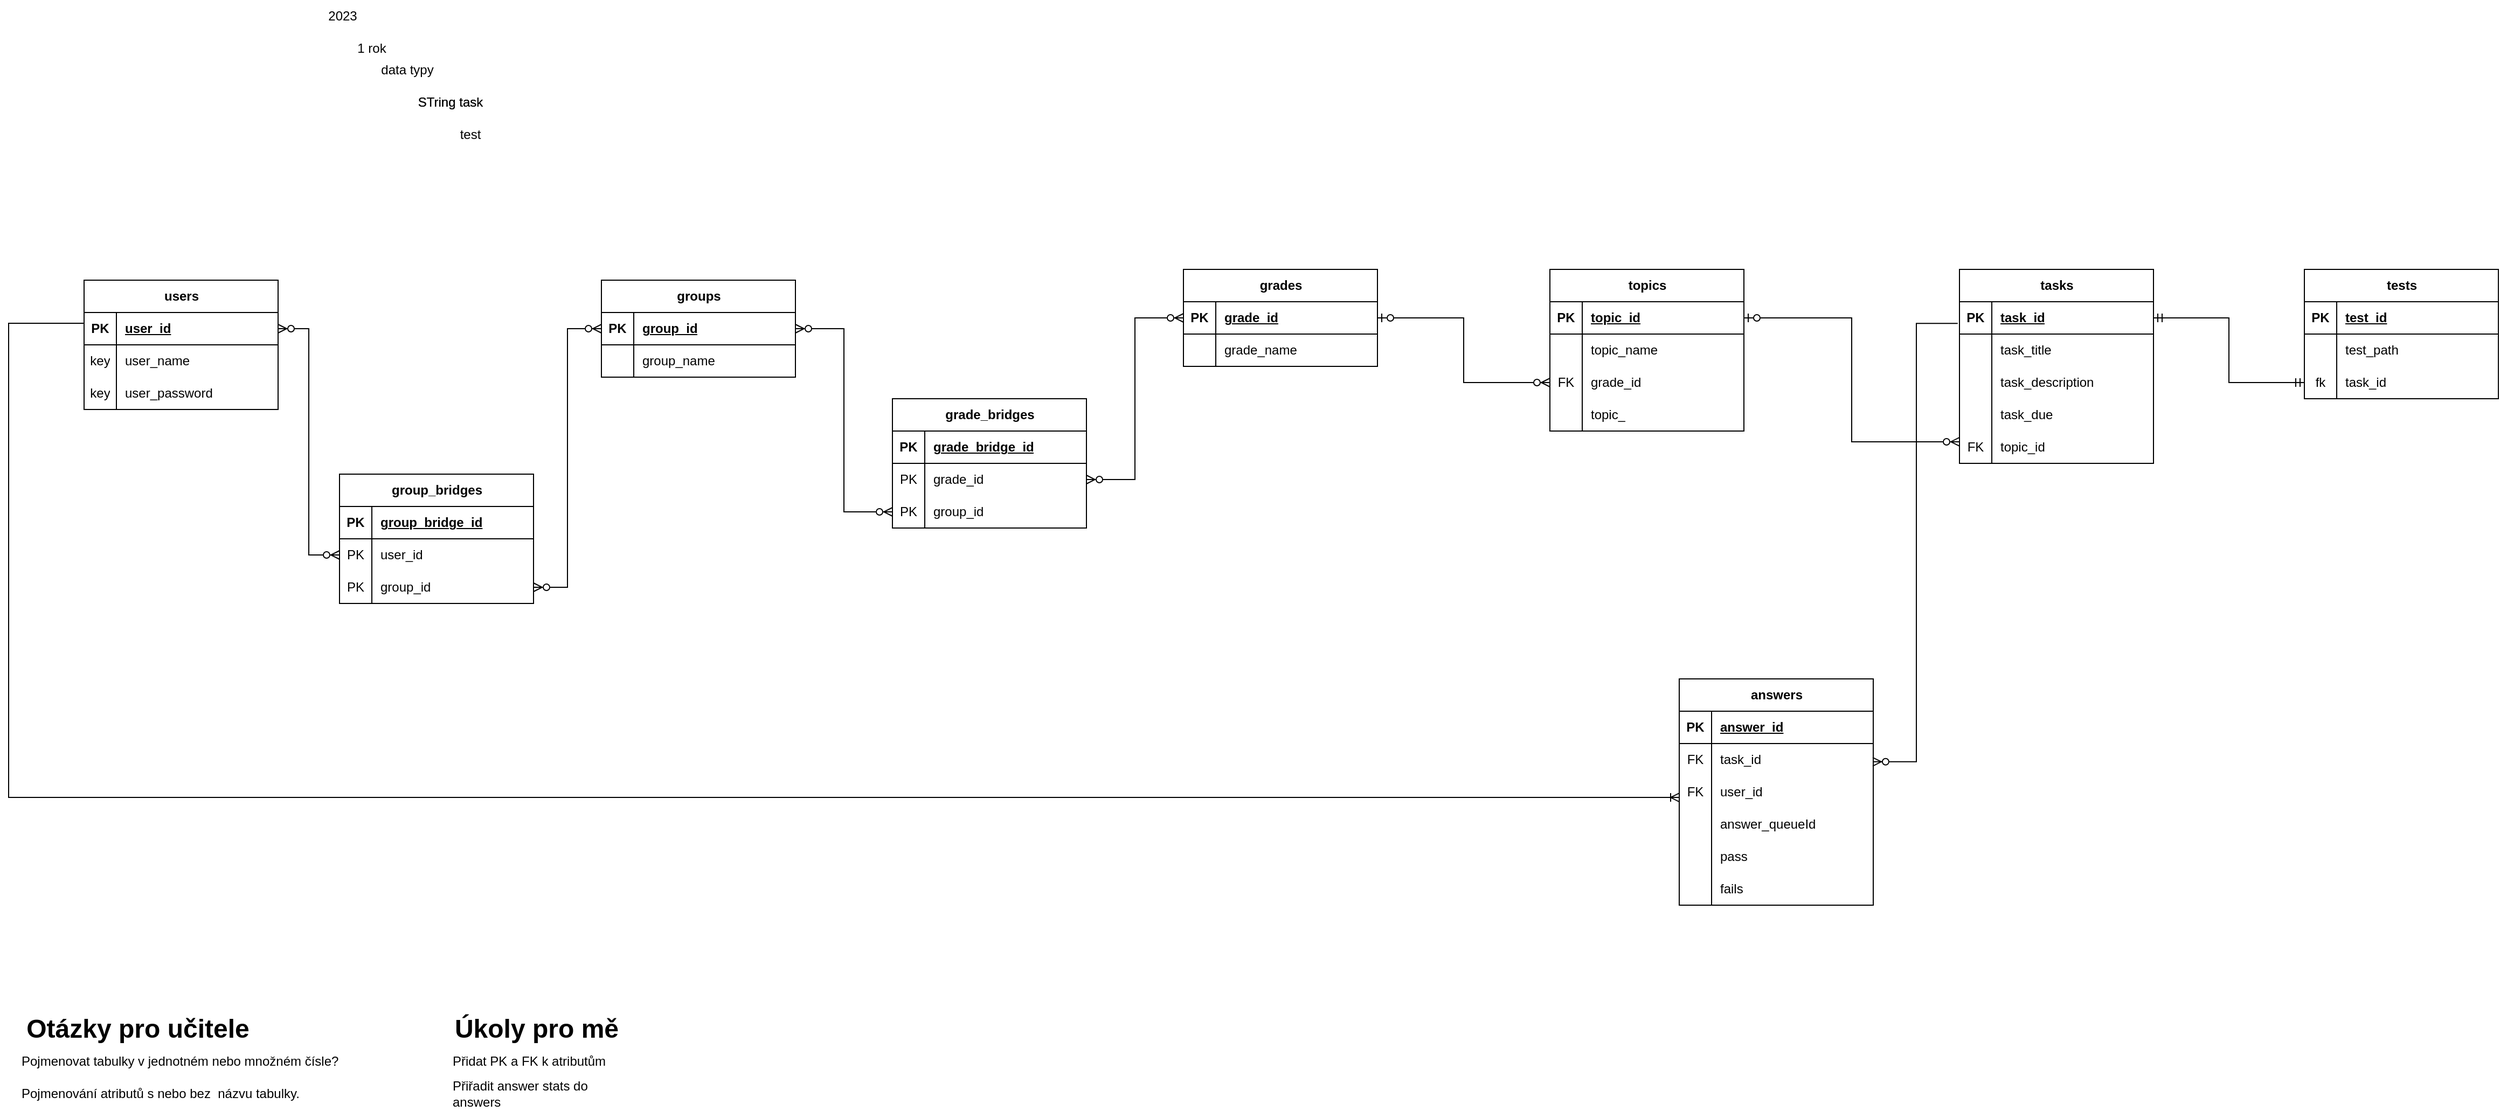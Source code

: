 <mxfile version="24.1.0" type="device">
  <diagram name="Stránka-1" id="VhP_kH0qerUd58yar0W7">
    <mxGraphModel dx="2554" dy="942" grid="1" gridSize="10" guides="1" tooltips="1" connect="1" arrows="1" fold="1" page="1" pageScale="1" pageWidth="827" pageHeight="1169" math="0" shadow="0">
      <root>
        <mxCell id="0" />
        <mxCell id="1" parent="0" />
        <mxCell id="AnUPy4nK_zoL1-nzPk89-1" value="tasks" style="shape=table;startSize=30;container=1;collapsible=1;childLayout=tableLayout;fixedRows=1;rowLines=0;fontStyle=1;align=center;resizeLast=1;html=1;" parent="1" vertex="1">
          <mxGeometry x="1000" y="300" width="180" height="180" as="geometry" />
        </mxCell>
        <mxCell id="AnUPy4nK_zoL1-nzPk89-2" value="" style="shape=tableRow;horizontal=0;startSize=0;swimlaneHead=0;swimlaneBody=0;fillColor=none;collapsible=0;dropTarget=0;points=[[0,0.5],[1,0.5]];portConstraint=eastwest;top=0;left=0;right=0;bottom=1;" parent="AnUPy4nK_zoL1-nzPk89-1" vertex="1">
          <mxGeometry y="30" width="180" height="30" as="geometry" />
        </mxCell>
        <mxCell id="AnUPy4nK_zoL1-nzPk89-3" value="PK" style="shape=partialRectangle;connectable=0;fillColor=none;top=0;left=0;bottom=0;right=0;fontStyle=1;overflow=hidden;whiteSpace=wrap;html=1;" parent="AnUPy4nK_zoL1-nzPk89-2" vertex="1">
          <mxGeometry width="30" height="30" as="geometry">
            <mxRectangle width="30" height="30" as="alternateBounds" />
          </mxGeometry>
        </mxCell>
        <mxCell id="AnUPy4nK_zoL1-nzPk89-4" value="task_id" style="shape=partialRectangle;connectable=0;fillColor=none;top=0;left=0;bottom=0;right=0;align=left;spacingLeft=6;fontStyle=5;overflow=hidden;whiteSpace=wrap;html=1;" parent="AnUPy4nK_zoL1-nzPk89-2" vertex="1">
          <mxGeometry x="30" width="150" height="30" as="geometry">
            <mxRectangle width="150" height="30" as="alternateBounds" />
          </mxGeometry>
        </mxCell>
        <mxCell id="AnUPy4nK_zoL1-nzPk89-5" value="" style="shape=tableRow;horizontal=0;startSize=0;swimlaneHead=0;swimlaneBody=0;fillColor=none;collapsible=0;dropTarget=0;points=[[0,0.5],[1,0.5]];portConstraint=eastwest;top=0;left=0;right=0;bottom=0;" parent="AnUPy4nK_zoL1-nzPk89-1" vertex="1">
          <mxGeometry y="60" width="180" height="30" as="geometry" />
        </mxCell>
        <mxCell id="AnUPy4nK_zoL1-nzPk89-6" value="" style="shape=partialRectangle;connectable=0;fillColor=none;top=0;left=0;bottom=0;right=0;editable=1;overflow=hidden;whiteSpace=wrap;html=1;" parent="AnUPy4nK_zoL1-nzPk89-5" vertex="1">
          <mxGeometry width="30" height="30" as="geometry">
            <mxRectangle width="30" height="30" as="alternateBounds" />
          </mxGeometry>
        </mxCell>
        <mxCell id="AnUPy4nK_zoL1-nzPk89-7" value="task_title" style="shape=partialRectangle;connectable=0;fillColor=none;top=0;left=0;bottom=0;right=0;align=left;spacingLeft=6;overflow=hidden;whiteSpace=wrap;html=1;" parent="AnUPy4nK_zoL1-nzPk89-5" vertex="1">
          <mxGeometry x="30" width="150" height="30" as="geometry">
            <mxRectangle width="150" height="30" as="alternateBounds" />
          </mxGeometry>
        </mxCell>
        <mxCell id="AnUPy4nK_zoL1-nzPk89-8" value="" style="shape=tableRow;horizontal=0;startSize=0;swimlaneHead=0;swimlaneBody=0;fillColor=none;collapsible=0;dropTarget=0;points=[[0,0.5],[1,0.5]];portConstraint=eastwest;top=0;left=0;right=0;bottom=0;" parent="AnUPy4nK_zoL1-nzPk89-1" vertex="1">
          <mxGeometry y="90" width="180" height="30" as="geometry" />
        </mxCell>
        <mxCell id="AnUPy4nK_zoL1-nzPk89-9" value="" style="shape=partialRectangle;connectable=0;fillColor=none;top=0;left=0;bottom=0;right=0;editable=1;overflow=hidden;whiteSpace=wrap;html=1;" parent="AnUPy4nK_zoL1-nzPk89-8" vertex="1">
          <mxGeometry width="30" height="30" as="geometry">
            <mxRectangle width="30" height="30" as="alternateBounds" />
          </mxGeometry>
        </mxCell>
        <mxCell id="AnUPy4nK_zoL1-nzPk89-10" value="task_description" style="shape=partialRectangle;connectable=0;fillColor=none;top=0;left=0;bottom=0;right=0;align=left;spacingLeft=6;overflow=hidden;whiteSpace=wrap;html=1;" parent="AnUPy4nK_zoL1-nzPk89-8" vertex="1">
          <mxGeometry x="30" width="150" height="30" as="geometry">
            <mxRectangle width="150" height="30" as="alternateBounds" />
          </mxGeometry>
        </mxCell>
        <mxCell id="AnUPy4nK_zoL1-nzPk89-11" value="" style="shape=tableRow;horizontal=0;startSize=0;swimlaneHead=0;swimlaneBody=0;fillColor=none;collapsible=0;dropTarget=0;points=[[0,0.5],[1,0.5]];portConstraint=eastwest;top=0;left=0;right=0;bottom=0;" parent="AnUPy4nK_zoL1-nzPk89-1" vertex="1">
          <mxGeometry y="120" width="180" height="30" as="geometry" />
        </mxCell>
        <mxCell id="AnUPy4nK_zoL1-nzPk89-12" value="" style="shape=partialRectangle;connectable=0;fillColor=none;top=0;left=0;bottom=0;right=0;editable=1;overflow=hidden;whiteSpace=wrap;html=1;" parent="AnUPy4nK_zoL1-nzPk89-11" vertex="1">
          <mxGeometry width="30" height="30" as="geometry">
            <mxRectangle width="30" height="30" as="alternateBounds" />
          </mxGeometry>
        </mxCell>
        <mxCell id="AnUPy4nK_zoL1-nzPk89-13" value="task_due" style="shape=partialRectangle;connectable=0;fillColor=none;top=0;left=0;bottom=0;right=0;align=left;spacingLeft=6;overflow=hidden;whiteSpace=wrap;html=1;" parent="AnUPy4nK_zoL1-nzPk89-11" vertex="1">
          <mxGeometry x="30" width="150" height="30" as="geometry">
            <mxRectangle width="150" height="30" as="alternateBounds" />
          </mxGeometry>
        </mxCell>
        <mxCell id="AnUPy4nK_zoL1-nzPk89-174" style="shape=tableRow;horizontal=0;startSize=0;swimlaneHead=0;swimlaneBody=0;fillColor=none;collapsible=0;dropTarget=0;points=[[0,0.5],[1,0.5]];portConstraint=eastwest;top=0;left=0;right=0;bottom=0;" parent="AnUPy4nK_zoL1-nzPk89-1" vertex="1">
          <mxGeometry y="150" width="180" height="30" as="geometry" />
        </mxCell>
        <mxCell id="AnUPy4nK_zoL1-nzPk89-175" value="FK" style="shape=partialRectangle;connectable=0;fillColor=none;top=0;left=0;bottom=0;right=0;editable=1;overflow=hidden;whiteSpace=wrap;html=1;" parent="AnUPy4nK_zoL1-nzPk89-174" vertex="1">
          <mxGeometry width="30" height="30" as="geometry">
            <mxRectangle width="30" height="30" as="alternateBounds" />
          </mxGeometry>
        </mxCell>
        <mxCell id="AnUPy4nK_zoL1-nzPk89-176" value="topic_id" style="shape=partialRectangle;connectable=0;fillColor=none;top=0;left=0;bottom=0;right=0;align=left;spacingLeft=6;overflow=hidden;whiteSpace=wrap;html=1;" parent="AnUPy4nK_zoL1-nzPk89-174" vertex="1">
          <mxGeometry x="30" width="150" height="30" as="geometry">
            <mxRectangle width="150" height="30" as="alternateBounds" />
          </mxGeometry>
        </mxCell>
        <mxCell id="AnUPy4nK_zoL1-nzPk89-14" value="tests" style="shape=table;startSize=30;container=1;collapsible=1;childLayout=tableLayout;fixedRows=1;rowLines=0;fontStyle=1;align=center;resizeLast=1;html=1;" parent="1" vertex="1">
          <mxGeometry x="1320" y="300" width="180" height="120" as="geometry" />
        </mxCell>
        <mxCell id="AnUPy4nK_zoL1-nzPk89-15" value="" style="shape=tableRow;horizontal=0;startSize=0;swimlaneHead=0;swimlaneBody=0;fillColor=none;collapsible=0;dropTarget=0;points=[[0,0.5],[1,0.5]];portConstraint=eastwest;top=0;left=0;right=0;bottom=1;" parent="AnUPy4nK_zoL1-nzPk89-14" vertex="1">
          <mxGeometry y="30" width="180" height="30" as="geometry" />
        </mxCell>
        <mxCell id="AnUPy4nK_zoL1-nzPk89-16" value="PK" style="shape=partialRectangle;connectable=0;fillColor=none;top=0;left=0;bottom=0;right=0;fontStyle=1;overflow=hidden;whiteSpace=wrap;html=1;" parent="AnUPy4nK_zoL1-nzPk89-15" vertex="1">
          <mxGeometry width="30" height="30" as="geometry">
            <mxRectangle width="30" height="30" as="alternateBounds" />
          </mxGeometry>
        </mxCell>
        <mxCell id="AnUPy4nK_zoL1-nzPk89-17" value="test_id" style="shape=partialRectangle;connectable=0;fillColor=none;top=0;left=0;bottom=0;right=0;align=left;spacingLeft=6;fontStyle=5;overflow=hidden;whiteSpace=wrap;html=1;" parent="AnUPy4nK_zoL1-nzPk89-15" vertex="1">
          <mxGeometry x="30" width="150" height="30" as="geometry">
            <mxRectangle width="150" height="30" as="alternateBounds" />
          </mxGeometry>
        </mxCell>
        <mxCell id="AnUPy4nK_zoL1-nzPk89-18" value="" style="shape=tableRow;horizontal=0;startSize=0;swimlaneHead=0;swimlaneBody=0;fillColor=none;collapsible=0;dropTarget=0;points=[[0,0.5],[1,0.5]];portConstraint=eastwest;top=0;left=0;right=0;bottom=0;" parent="AnUPy4nK_zoL1-nzPk89-14" vertex="1">
          <mxGeometry y="60" width="180" height="30" as="geometry" />
        </mxCell>
        <mxCell id="AnUPy4nK_zoL1-nzPk89-19" value="" style="shape=partialRectangle;connectable=0;fillColor=none;top=0;left=0;bottom=0;right=0;editable=1;overflow=hidden;whiteSpace=wrap;html=1;" parent="AnUPy4nK_zoL1-nzPk89-18" vertex="1">
          <mxGeometry width="30" height="30" as="geometry">
            <mxRectangle width="30" height="30" as="alternateBounds" />
          </mxGeometry>
        </mxCell>
        <mxCell id="AnUPy4nK_zoL1-nzPk89-20" value="test_path" style="shape=partialRectangle;connectable=0;fillColor=none;top=0;left=0;bottom=0;right=0;align=left;spacingLeft=6;overflow=hidden;whiteSpace=wrap;html=1;" parent="AnUPy4nK_zoL1-nzPk89-18" vertex="1">
          <mxGeometry x="30" width="150" height="30" as="geometry">
            <mxRectangle width="150" height="30" as="alternateBounds" />
          </mxGeometry>
        </mxCell>
        <mxCell id="AnUPy4nK_zoL1-nzPk89-180" style="shape=tableRow;horizontal=0;startSize=0;swimlaneHead=0;swimlaneBody=0;fillColor=none;collapsible=0;dropTarget=0;points=[[0,0.5],[1,0.5]];portConstraint=eastwest;top=0;left=0;right=0;bottom=0;" parent="AnUPy4nK_zoL1-nzPk89-14" vertex="1">
          <mxGeometry y="90" width="180" height="30" as="geometry" />
        </mxCell>
        <mxCell id="AnUPy4nK_zoL1-nzPk89-181" value="fk" style="shape=partialRectangle;connectable=0;fillColor=none;top=0;left=0;bottom=0;right=0;editable=1;overflow=hidden;whiteSpace=wrap;html=1;" parent="AnUPy4nK_zoL1-nzPk89-180" vertex="1">
          <mxGeometry width="30" height="30" as="geometry">
            <mxRectangle width="30" height="30" as="alternateBounds" />
          </mxGeometry>
        </mxCell>
        <mxCell id="AnUPy4nK_zoL1-nzPk89-182" value="task_id" style="shape=partialRectangle;connectable=0;fillColor=none;top=0;left=0;bottom=0;right=0;align=left;spacingLeft=6;overflow=hidden;whiteSpace=wrap;html=1;" parent="AnUPy4nK_zoL1-nzPk89-180" vertex="1">
          <mxGeometry x="30" width="150" height="30" as="geometry">
            <mxRectangle width="150" height="30" as="alternateBounds" />
          </mxGeometry>
        </mxCell>
        <mxCell id="AnUPy4nK_zoL1-nzPk89-27" value="groups" style="shape=table;startSize=30;container=1;collapsible=1;childLayout=tableLayout;fixedRows=1;rowLines=0;fontStyle=1;align=center;resizeLast=1;html=1;" parent="1" vertex="1">
          <mxGeometry x="-260" y="310" width="180" height="90" as="geometry" />
        </mxCell>
        <mxCell id="AnUPy4nK_zoL1-nzPk89-28" value="" style="shape=tableRow;horizontal=0;startSize=0;swimlaneHead=0;swimlaneBody=0;fillColor=none;collapsible=0;dropTarget=0;points=[[0,0.5],[1,0.5]];portConstraint=eastwest;top=0;left=0;right=0;bottom=1;" parent="AnUPy4nK_zoL1-nzPk89-27" vertex="1">
          <mxGeometry y="30" width="180" height="30" as="geometry" />
        </mxCell>
        <mxCell id="AnUPy4nK_zoL1-nzPk89-29" value="PK" style="shape=partialRectangle;connectable=0;fillColor=none;top=0;left=0;bottom=0;right=0;fontStyle=1;overflow=hidden;whiteSpace=wrap;html=1;" parent="AnUPy4nK_zoL1-nzPk89-28" vertex="1">
          <mxGeometry width="30" height="30" as="geometry">
            <mxRectangle width="30" height="30" as="alternateBounds" />
          </mxGeometry>
        </mxCell>
        <mxCell id="AnUPy4nK_zoL1-nzPk89-30" value="group_id" style="shape=partialRectangle;connectable=0;fillColor=none;top=0;left=0;bottom=0;right=0;align=left;spacingLeft=6;fontStyle=5;overflow=hidden;whiteSpace=wrap;html=1;" parent="AnUPy4nK_zoL1-nzPk89-28" vertex="1">
          <mxGeometry x="30" width="150" height="30" as="geometry">
            <mxRectangle width="150" height="30" as="alternateBounds" />
          </mxGeometry>
        </mxCell>
        <mxCell id="AnUPy4nK_zoL1-nzPk89-31" value="" style="shape=tableRow;horizontal=0;startSize=0;swimlaneHead=0;swimlaneBody=0;fillColor=none;collapsible=0;dropTarget=0;points=[[0,0.5],[1,0.5]];portConstraint=eastwest;top=0;left=0;right=0;bottom=0;" parent="AnUPy4nK_zoL1-nzPk89-27" vertex="1">
          <mxGeometry y="60" width="180" height="30" as="geometry" />
        </mxCell>
        <mxCell id="AnUPy4nK_zoL1-nzPk89-32" value="" style="shape=partialRectangle;connectable=0;fillColor=none;top=0;left=0;bottom=0;right=0;editable=1;overflow=hidden;whiteSpace=wrap;html=1;" parent="AnUPy4nK_zoL1-nzPk89-31" vertex="1">
          <mxGeometry width="30" height="30" as="geometry">
            <mxRectangle width="30" height="30" as="alternateBounds" />
          </mxGeometry>
        </mxCell>
        <mxCell id="AnUPy4nK_zoL1-nzPk89-33" value="group_name" style="shape=partialRectangle;connectable=0;fillColor=none;top=0;left=0;bottom=0;right=0;align=left;spacingLeft=6;overflow=hidden;whiteSpace=wrap;html=1;" parent="AnUPy4nK_zoL1-nzPk89-31" vertex="1">
          <mxGeometry x="30" width="150" height="30" as="geometry">
            <mxRectangle width="150" height="30" as="alternateBounds" />
          </mxGeometry>
        </mxCell>
        <mxCell id="AnUPy4nK_zoL1-nzPk89-46" value="users" style="shape=table;startSize=30;container=1;collapsible=1;childLayout=tableLayout;fixedRows=1;rowLines=0;fontStyle=1;align=center;resizeLast=1;html=1;" parent="1" vertex="1">
          <mxGeometry x="-740" y="310" width="180" height="120" as="geometry" />
        </mxCell>
        <mxCell id="AnUPy4nK_zoL1-nzPk89-47" value="" style="shape=tableRow;horizontal=0;startSize=0;swimlaneHead=0;swimlaneBody=0;fillColor=none;collapsible=0;dropTarget=0;points=[[0,0.5],[1,0.5]];portConstraint=eastwest;top=0;left=0;right=0;bottom=1;" parent="AnUPy4nK_zoL1-nzPk89-46" vertex="1">
          <mxGeometry y="30" width="180" height="30" as="geometry" />
        </mxCell>
        <mxCell id="AnUPy4nK_zoL1-nzPk89-48" value="PK" style="shape=partialRectangle;connectable=0;fillColor=none;top=0;left=0;bottom=0;right=0;fontStyle=1;overflow=hidden;whiteSpace=wrap;html=1;" parent="AnUPy4nK_zoL1-nzPk89-47" vertex="1">
          <mxGeometry width="30" height="30" as="geometry">
            <mxRectangle width="30" height="30" as="alternateBounds" />
          </mxGeometry>
        </mxCell>
        <mxCell id="AnUPy4nK_zoL1-nzPk89-49" value="user_id" style="shape=partialRectangle;connectable=0;fillColor=none;top=0;left=0;bottom=0;right=0;align=left;spacingLeft=6;fontStyle=5;overflow=hidden;whiteSpace=wrap;html=1;" parent="AnUPy4nK_zoL1-nzPk89-47" vertex="1">
          <mxGeometry x="30" width="150" height="30" as="geometry">
            <mxRectangle width="150" height="30" as="alternateBounds" />
          </mxGeometry>
        </mxCell>
        <mxCell id="AnUPy4nK_zoL1-nzPk89-50" value="" style="shape=tableRow;horizontal=0;startSize=0;swimlaneHead=0;swimlaneBody=0;fillColor=none;collapsible=0;dropTarget=0;points=[[0,0.5],[1,0.5]];portConstraint=eastwest;top=0;left=0;right=0;bottom=0;" parent="AnUPy4nK_zoL1-nzPk89-46" vertex="1">
          <mxGeometry y="60" width="180" height="30" as="geometry" />
        </mxCell>
        <mxCell id="AnUPy4nK_zoL1-nzPk89-51" value="key" style="shape=partialRectangle;connectable=0;fillColor=none;top=0;left=0;bottom=0;right=0;editable=1;overflow=hidden;whiteSpace=wrap;html=1;" parent="AnUPy4nK_zoL1-nzPk89-50" vertex="1">
          <mxGeometry width="30" height="30" as="geometry">
            <mxRectangle width="30" height="30" as="alternateBounds" />
          </mxGeometry>
        </mxCell>
        <mxCell id="AnUPy4nK_zoL1-nzPk89-52" value="user_name" style="shape=partialRectangle;connectable=0;fillColor=none;top=0;left=0;bottom=0;right=0;align=left;spacingLeft=6;overflow=hidden;whiteSpace=wrap;html=1;" parent="AnUPy4nK_zoL1-nzPk89-50" vertex="1">
          <mxGeometry x="30" width="150" height="30" as="geometry">
            <mxRectangle width="150" height="30" as="alternateBounds" />
          </mxGeometry>
        </mxCell>
        <mxCell id="AnUPy4nK_zoL1-nzPk89-53" value="" style="shape=tableRow;horizontal=0;startSize=0;swimlaneHead=0;swimlaneBody=0;fillColor=none;collapsible=0;dropTarget=0;points=[[0,0.5],[1,0.5]];portConstraint=eastwest;top=0;left=0;right=0;bottom=0;" parent="AnUPy4nK_zoL1-nzPk89-46" vertex="1">
          <mxGeometry y="90" width="180" height="30" as="geometry" />
        </mxCell>
        <mxCell id="AnUPy4nK_zoL1-nzPk89-54" value="key" style="shape=partialRectangle;connectable=0;fillColor=none;top=0;left=0;bottom=0;right=0;editable=1;overflow=hidden;whiteSpace=wrap;html=1;" parent="AnUPy4nK_zoL1-nzPk89-53" vertex="1">
          <mxGeometry width="30" height="30" as="geometry">
            <mxRectangle width="30" height="30" as="alternateBounds" />
          </mxGeometry>
        </mxCell>
        <mxCell id="AnUPy4nK_zoL1-nzPk89-55" value="user_password" style="shape=partialRectangle;connectable=0;fillColor=none;top=0;left=0;bottom=0;right=0;align=left;spacingLeft=6;overflow=hidden;whiteSpace=wrap;html=1;" parent="AnUPy4nK_zoL1-nzPk89-53" vertex="1">
          <mxGeometry x="30" width="150" height="30" as="geometry">
            <mxRectangle width="150" height="30" as="alternateBounds" />
          </mxGeometry>
        </mxCell>
        <mxCell id="AnUPy4nK_zoL1-nzPk89-59" value="" style="edgeStyle=orthogonalEdgeStyle;fontSize=12;html=1;endArrow=ERzeroToMany;endFill=1;startArrow=ERzeroToMany;rounded=0;exitX=1;exitY=0.5;exitDx=0;exitDy=0;entryX=0;entryY=0.5;entryDx=0;entryDy=0;" parent="1" source="AnUPy4nK_zoL1-nzPk89-47" target="AnUPy4nK_zoL1-nzPk89-68" edge="1">
          <mxGeometry width="100" height="100" relative="1" as="geometry">
            <mxPoint x="-400.0" y="360.0" as="sourcePoint" />
            <mxPoint x="-268" y="361" as="targetPoint" />
          </mxGeometry>
        </mxCell>
        <mxCell id="AnUPy4nK_zoL1-nzPk89-64" value="group_bridges" style="shape=table;startSize=30;container=1;collapsible=1;childLayout=tableLayout;fixedRows=1;rowLines=0;fontStyle=1;align=center;resizeLast=1;html=1;" parent="1" vertex="1">
          <mxGeometry x="-503" y="490" width="180" height="120" as="geometry" />
        </mxCell>
        <mxCell id="AnUPy4nK_zoL1-nzPk89-65" value="" style="shape=tableRow;horizontal=0;startSize=0;swimlaneHead=0;swimlaneBody=0;fillColor=none;collapsible=0;dropTarget=0;points=[[0,0.5],[1,0.5]];portConstraint=eastwest;top=0;left=0;right=0;bottom=1;" parent="AnUPy4nK_zoL1-nzPk89-64" vertex="1">
          <mxGeometry y="30" width="180" height="30" as="geometry" />
        </mxCell>
        <mxCell id="AnUPy4nK_zoL1-nzPk89-66" value="PK" style="shape=partialRectangle;connectable=0;fillColor=none;top=0;left=0;bottom=0;right=0;fontStyle=1;overflow=hidden;whiteSpace=wrap;html=1;" parent="AnUPy4nK_zoL1-nzPk89-65" vertex="1">
          <mxGeometry width="30" height="30" as="geometry">
            <mxRectangle width="30" height="30" as="alternateBounds" />
          </mxGeometry>
        </mxCell>
        <mxCell id="AnUPy4nK_zoL1-nzPk89-67" value="group_bridge_id" style="shape=partialRectangle;connectable=0;fillColor=none;top=0;left=0;bottom=0;right=0;align=left;spacingLeft=6;fontStyle=5;overflow=hidden;whiteSpace=wrap;html=1;" parent="AnUPy4nK_zoL1-nzPk89-65" vertex="1">
          <mxGeometry x="30" width="150" height="30" as="geometry">
            <mxRectangle width="150" height="30" as="alternateBounds" />
          </mxGeometry>
        </mxCell>
        <mxCell id="AnUPy4nK_zoL1-nzPk89-68" value="" style="shape=tableRow;horizontal=0;startSize=0;swimlaneHead=0;swimlaneBody=0;fillColor=none;collapsible=0;dropTarget=0;points=[[0,0.5],[1,0.5]];portConstraint=eastwest;top=0;left=0;right=0;bottom=0;" parent="AnUPy4nK_zoL1-nzPk89-64" vertex="1">
          <mxGeometry y="60" width="180" height="30" as="geometry" />
        </mxCell>
        <mxCell id="AnUPy4nK_zoL1-nzPk89-69" value="PK" style="shape=partialRectangle;connectable=0;fillColor=none;top=0;left=0;bottom=0;right=0;editable=1;overflow=hidden;whiteSpace=wrap;html=1;" parent="AnUPy4nK_zoL1-nzPk89-68" vertex="1">
          <mxGeometry width="30" height="30" as="geometry">
            <mxRectangle width="30" height="30" as="alternateBounds" />
          </mxGeometry>
        </mxCell>
        <mxCell id="AnUPy4nK_zoL1-nzPk89-70" value="user_id" style="shape=partialRectangle;connectable=0;fillColor=none;top=0;left=0;bottom=0;right=0;align=left;spacingLeft=6;overflow=hidden;whiteSpace=wrap;html=1;" parent="AnUPy4nK_zoL1-nzPk89-68" vertex="1">
          <mxGeometry x="30" width="150" height="30" as="geometry">
            <mxRectangle width="150" height="30" as="alternateBounds" />
          </mxGeometry>
        </mxCell>
        <mxCell id="AnUPy4nK_zoL1-nzPk89-71" value="" style="shape=tableRow;horizontal=0;startSize=0;swimlaneHead=0;swimlaneBody=0;fillColor=none;collapsible=0;dropTarget=0;points=[[0,0.5],[1,0.5]];portConstraint=eastwest;top=0;left=0;right=0;bottom=0;" parent="AnUPy4nK_zoL1-nzPk89-64" vertex="1">
          <mxGeometry y="90" width="180" height="30" as="geometry" />
        </mxCell>
        <mxCell id="AnUPy4nK_zoL1-nzPk89-72" value="PK" style="shape=partialRectangle;connectable=0;fillColor=none;top=0;left=0;bottom=0;right=0;editable=1;overflow=hidden;whiteSpace=wrap;html=1;" parent="AnUPy4nK_zoL1-nzPk89-71" vertex="1">
          <mxGeometry width="30" height="30" as="geometry">
            <mxRectangle width="30" height="30" as="alternateBounds" />
          </mxGeometry>
        </mxCell>
        <mxCell id="AnUPy4nK_zoL1-nzPk89-73" value="group_id" style="shape=partialRectangle;connectable=0;fillColor=none;top=0;left=0;bottom=0;right=0;align=left;spacingLeft=6;overflow=hidden;whiteSpace=wrap;html=1;" parent="AnUPy4nK_zoL1-nzPk89-71" vertex="1">
          <mxGeometry x="30" width="150" height="30" as="geometry">
            <mxRectangle width="150" height="30" as="alternateBounds" />
          </mxGeometry>
        </mxCell>
        <mxCell id="AnUPy4nK_zoL1-nzPk89-77" value="" style="edgeStyle=orthogonalEdgeStyle;fontSize=12;html=1;endArrow=ERzeroToMany;endFill=1;startArrow=ERzeroToMany;rounded=0;exitX=1;exitY=0.5;exitDx=0;exitDy=0;entryX=0;entryY=0.5;entryDx=0;entryDy=0;" parent="1" source="AnUPy4nK_zoL1-nzPk89-71" target="AnUPy4nK_zoL1-nzPk89-28" edge="1">
          <mxGeometry width="100" height="100" relative="1" as="geometry">
            <mxPoint x="-260" y="540" as="sourcePoint" />
            <mxPoint x="-203" y="750" as="targetPoint" />
          </mxGeometry>
        </mxCell>
        <mxCell id="AnUPy4nK_zoL1-nzPk89-78" value="grades" style="shape=table;startSize=30;container=1;collapsible=1;childLayout=tableLayout;fixedRows=1;rowLines=0;fontStyle=1;align=center;resizeLast=1;html=1;" parent="1" vertex="1">
          <mxGeometry x="280" y="300" width="180" height="90" as="geometry" />
        </mxCell>
        <mxCell id="AnUPy4nK_zoL1-nzPk89-79" value="" style="shape=tableRow;horizontal=0;startSize=0;swimlaneHead=0;swimlaneBody=0;fillColor=none;collapsible=0;dropTarget=0;points=[[0,0.5],[1,0.5]];portConstraint=eastwest;top=0;left=0;right=0;bottom=1;" parent="AnUPy4nK_zoL1-nzPk89-78" vertex="1">
          <mxGeometry y="30" width="180" height="30" as="geometry" />
        </mxCell>
        <mxCell id="AnUPy4nK_zoL1-nzPk89-80" value="PK" style="shape=partialRectangle;connectable=0;fillColor=none;top=0;left=0;bottom=0;right=0;fontStyle=1;overflow=hidden;whiteSpace=wrap;html=1;" parent="AnUPy4nK_zoL1-nzPk89-79" vertex="1">
          <mxGeometry width="30" height="30" as="geometry">
            <mxRectangle width="30" height="30" as="alternateBounds" />
          </mxGeometry>
        </mxCell>
        <mxCell id="AnUPy4nK_zoL1-nzPk89-81" value="grade_id" style="shape=partialRectangle;connectable=0;fillColor=none;top=0;left=0;bottom=0;right=0;align=left;spacingLeft=6;fontStyle=5;overflow=hidden;whiteSpace=wrap;html=1;" parent="AnUPy4nK_zoL1-nzPk89-79" vertex="1">
          <mxGeometry x="30" width="150" height="30" as="geometry">
            <mxRectangle width="150" height="30" as="alternateBounds" />
          </mxGeometry>
        </mxCell>
        <mxCell id="AnUPy4nK_zoL1-nzPk89-82" value="" style="shape=tableRow;horizontal=0;startSize=0;swimlaneHead=0;swimlaneBody=0;fillColor=none;collapsible=0;dropTarget=0;points=[[0,0.5],[1,0.5]];portConstraint=eastwest;top=0;left=0;right=0;bottom=0;" parent="AnUPy4nK_zoL1-nzPk89-78" vertex="1">
          <mxGeometry y="60" width="180" height="30" as="geometry" />
        </mxCell>
        <mxCell id="AnUPy4nK_zoL1-nzPk89-83" value="" style="shape=partialRectangle;connectable=0;fillColor=none;top=0;left=0;bottom=0;right=0;editable=1;overflow=hidden;whiteSpace=wrap;html=1;" parent="AnUPy4nK_zoL1-nzPk89-82" vertex="1">
          <mxGeometry width="30" height="30" as="geometry">
            <mxRectangle width="30" height="30" as="alternateBounds" />
          </mxGeometry>
        </mxCell>
        <mxCell id="AnUPy4nK_zoL1-nzPk89-84" value="grade_name" style="shape=partialRectangle;connectable=0;fillColor=none;top=0;left=0;bottom=0;right=0;align=left;spacingLeft=6;overflow=hidden;whiteSpace=wrap;html=1;" parent="AnUPy4nK_zoL1-nzPk89-82" vertex="1">
          <mxGeometry x="30" width="150" height="30" as="geometry">
            <mxRectangle width="150" height="30" as="alternateBounds" />
          </mxGeometry>
        </mxCell>
        <mxCell id="AnUPy4nK_zoL1-nzPk89-92" value="grade_bridges" style="shape=table;startSize=30;container=1;collapsible=1;childLayout=tableLayout;fixedRows=1;rowLines=0;fontStyle=1;align=center;resizeLast=1;html=1;" parent="1" vertex="1">
          <mxGeometry x="10" y="420" width="180" height="120" as="geometry" />
        </mxCell>
        <mxCell id="AnUPy4nK_zoL1-nzPk89-93" value="" style="shape=tableRow;horizontal=0;startSize=0;swimlaneHead=0;swimlaneBody=0;fillColor=none;collapsible=0;dropTarget=0;points=[[0,0.5],[1,0.5]];portConstraint=eastwest;top=0;left=0;right=0;bottom=1;" parent="AnUPy4nK_zoL1-nzPk89-92" vertex="1">
          <mxGeometry y="30" width="180" height="30" as="geometry" />
        </mxCell>
        <mxCell id="AnUPy4nK_zoL1-nzPk89-94" value="PK" style="shape=partialRectangle;connectable=0;fillColor=none;top=0;left=0;bottom=0;right=0;fontStyle=1;overflow=hidden;whiteSpace=wrap;html=1;" parent="AnUPy4nK_zoL1-nzPk89-93" vertex="1">
          <mxGeometry width="30" height="30" as="geometry">
            <mxRectangle width="30" height="30" as="alternateBounds" />
          </mxGeometry>
        </mxCell>
        <mxCell id="AnUPy4nK_zoL1-nzPk89-95" value="grade_bridge_id" style="shape=partialRectangle;connectable=0;fillColor=none;top=0;left=0;bottom=0;right=0;align=left;spacingLeft=6;fontStyle=5;overflow=hidden;whiteSpace=wrap;html=1;" parent="AnUPy4nK_zoL1-nzPk89-93" vertex="1">
          <mxGeometry x="30" width="150" height="30" as="geometry">
            <mxRectangle width="150" height="30" as="alternateBounds" />
          </mxGeometry>
        </mxCell>
        <mxCell id="AnUPy4nK_zoL1-nzPk89-96" value="" style="shape=tableRow;horizontal=0;startSize=0;swimlaneHead=0;swimlaneBody=0;fillColor=none;collapsible=0;dropTarget=0;points=[[0,0.5],[1,0.5]];portConstraint=eastwest;top=0;left=0;right=0;bottom=0;" parent="AnUPy4nK_zoL1-nzPk89-92" vertex="1">
          <mxGeometry y="60" width="180" height="30" as="geometry" />
        </mxCell>
        <mxCell id="AnUPy4nK_zoL1-nzPk89-97" value="PK" style="shape=partialRectangle;connectable=0;fillColor=none;top=0;left=0;bottom=0;right=0;editable=1;overflow=hidden;whiteSpace=wrap;html=1;" parent="AnUPy4nK_zoL1-nzPk89-96" vertex="1">
          <mxGeometry width="30" height="30" as="geometry">
            <mxRectangle width="30" height="30" as="alternateBounds" />
          </mxGeometry>
        </mxCell>
        <mxCell id="AnUPy4nK_zoL1-nzPk89-98" value="grade_id" style="shape=partialRectangle;connectable=0;fillColor=none;top=0;left=0;bottom=0;right=0;align=left;spacingLeft=6;overflow=hidden;whiteSpace=wrap;html=1;" parent="AnUPy4nK_zoL1-nzPk89-96" vertex="1">
          <mxGeometry x="30" width="150" height="30" as="geometry">
            <mxRectangle width="150" height="30" as="alternateBounds" />
          </mxGeometry>
        </mxCell>
        <mxCell id="AnUPy4nK_zoL1-nzPk89-99" value="" style="shape=tableRow;horizontal=0;startSize=0;swimlaneHead=0;swimlaneBody=0;fillColor=none;collapsible=0;dropTarget=0;points=[[0,0.5],[1,0.5]];portConstraint=eastwest;top=0;left=0;right=0;bottom=0;" parent="AnUPy4nK_zoL1-nzPk89-92" vertex="1">
          <mxGeometry y="90" width="180" height="30" as="geometry" />
        </mxCell>
        <mxCell id="AnUPy4nK_zoL1-nzPk89-100" value="PK" style="shape=partialRectangle;connectable=0;fillColor=none;top=0;left=0;bottom=0;right=0;editable=1;overflow=hidden;whiteSpace=wrap;html=1;" parent="AnUPy4nK_zoL1-nzPk89-99" vertex="1">
          <mxGeometry width="30" height="30" as="geometry">
            <mxRectangle width="30" height="30" as="alternateBounds" />
          </mxGeometry>
        </mxCell>
        <mxCell id="AnUPy4nK_zoL1-nzPk89-101" value="group_id" style="shape=partialRectangle;connectable=0;fillColor=none;top=0;left=0;bottom=0;right=0;align=left;spacingLeft=6;overflow=hidden;whiteSpace=wrap;html=1;" parent="AnUPy4nK_zoL1-nzPk89-99" vertex="1">
          <mxGeometry x="30" width="150" height="30" as="geometry">
            <mxRectangle width="150" height="30" as="alternateBounds" />
          </mxGeometry>
        </mxCell>
        <mxCell id="AnUPy4nK_zoL1-nzPk89-102" value="" style="edgeStyle=orthogonalEdgeStyle;fontSize=12;html=1;endArrow=ERzeroToMany;endFill=1;startArrow=ERzeroToMany;rounded=0;exitX=1;exitY=0.5;exitDx=0;exitDy=0;entryX=0;entryY=0.5;entryDx=0;entryDy=0;" parent="1" source="AnUPy4nK_zoL1-nzPk89-28" target="AnUPy4nK_zoL1-nzPk89-99" edge="1">
          <mxGeometry width="100" height="100" relative="1" as="geometry">
            <mxPoint x="-130" y="590" as="sourcePoint" />
            <mxPoint x="-30" y="490" as="targetPoint" />
          </mxGeometry>
        </mxCell>
        <mxCell id="AnUPy4nK_zoL1-nzPk89-103" value="" style="edgeStyle=orthogonalEdgeStyle;fontSize=12;html=1;endArrow=ERzeroToMany;endFill=1;startArrow=ERzeroToMany;rounded=0;exitX=1;exitY=0.5;exitDx=0;exitDy=0;entryX=0;entryY=0.5;entryDx=0;entryDy=0;" parent="1" source="AnUPy4nK_zoL1-nzPk89-96" target="AnUPy4nK_zoL1-nzPk89-79" edge="1">
          <mxGeometry width="100" height="100" relative="1" as="geometry">
            <mxPoint x="320" y="630" as="sourcePoint" />
            <mxPoint x="420" y="530" as="targetPoint" />
          </mxGeometry>
        </mxCell>
        <mxCell id="AnUPy4nK_zoL1-nzPk89-104" value="topics" style="shape=table;startSize=30;container=1;collapsible=1;childLayout=tableLayout;fixedRows=1;rowLines=0;fontStyle=1;align=center;resizeLast=1;html=1;" parent="1" vertex="1">
          <mxGeometry x="620" y="300" width="180" height="150" as="geometry" />
        </mxCell>
        <mxCell id="AnUPy4nK_zoL1-nzPk89-105" value="" style="shape=tableRow;horizontal=0;startSize=0;swimlaneHead=0;swimlaneBody=0;fillColor=none;collapsible=0;dropTarget=0;points=[[0,0.5],[1,0.5]];portConstraint=eastwest;top=0;left=0;right=0;bottom=1;" parent="AnUPy4nK_zoL1-nzPk89-104" vertex="1">
          <mxGeometry y="30" width="180" height="30" as="geometry" />
        </mxCell>
        <mxCell id="AnUPy4nK_zoL1-nzPk89-106" value="PK" style="shape=partialRectangle;connectable=0;fillColor=none;top=0;left=0;bottom=0;right=0;fontStyle=1;overflow=hidden;whiteSpace=wrap;html=1;" parent="AnUPy4nK_zoL1-nzPk89-105" vertex="1">
          <mxGeometry width="30" height="30" as="geometry">
            <mxRectangle width="30" height="30" as="alternateBounds" />
          </mxGeometry>
        </mxCell>
        <mxCell id="AnUPy4nK_zoL1-nzPk89-107" value="topic_id" style="shape=partialRectangle;connectable=0;fillColor=none;top=0;left=0;bottom=0;right=0;align=left;spacingLeft=6;fontStyle=5;overflow=hidden;whiteSpace=wrap;html=1;" parent="AnUPy4nK_zoL1-nzPk89-105" vertex="1">
          <mxGeometry x="30" width="150" height="30" as="geometry">
            <mxRectangle width="150" height="30" as="alternateBounds" />
          </mxGeometry>
        </mxCell>
        <mxCell id="AnUPy4nK_zoL1-nzPk89-108" value="" style="shape=tableRow;horizontal=0;startSize=0;swimlaneHead=0;swimlaneBody=0;fillColor=none;collapsible=0;dropTarget=0;points=[[0,0.5],[1,0.5]];portConstraint=eastwest;top=0;left=0;right=0;bottom=0;" parent="AnUPy4nK_zoL1-nzPk89-104" vertex="1">
          <mxGeometry y="60" width="180" height="30" as="geometry" />
        </mxCell>
        <mxCell id="AnUPy4nK_zoL1-nzPk89-109" value="" style="shape=partialRectangle;connectable=0;fillColor=none;top=0;left=0;bottom=0;right=0;editable=1;overflow=hidden;whiteSpace=wrap;html=1;" parent="AnUPy4nK_zoL1-nzPk89-108" vertex="1">
          <mxGeometry width="30" height="30" as="geometry">
            <mxRectangle width="30" height="30" as="alternateBounds" />
          </mxGeometry>
        </mxCell>
        <mxCell id="AnUPy4nK_zoL1-nzPk89-110" value="topic_name" style="shape=partialRectangle;connectable=0;fillColor=none;top=0;left=0;bottom=0;right=0;align=left;spacingLeft=6;overflow=hidden;whiteSpace=wrap;html=1;" parent="AnUPy4nK_zoL1-nzPk89-108" vertex="1">
          <mxGeometry x="30" width="150" height="30" as="geometry">
            <mxRectangle width="150" height="30" as="alternateBounds" />
          </mxGeometry>
        </mxCell>
        <mxCell id="AnUPy4nK_zoL1-nzPk89-171" style="shape=tableRow;horizontal=0;startSize=0;swimlaneHead=0;swimlaneBody=0;fillColor=none;collapsible=0;dropTarget=0;points=[[0,0.5],[1,0.5]];portConstraint=eastwest;top=0;left=0;right=0;bottom=0;" parent="AnUPy4nK_zoL1-nzPk89-104" vertex="1">
          <mxGeometry y="90" width="180" height="30" as="geometry" />
        </mxCell>
        <mxCell id="AnUPy4nK_zoL1-nzPk89-172" value="FK" style="shape=partialRectangle;connectable=0;fillColor=none;top=0;left=0;bottom=0;right=0;editable=1;overflow=hidden;whiteSpace=wrap;html=1;" parent="AnUPy4nK_zoL1-nzPk89-171" vertex="1">
          <mxGeometry width="30" height="30" as="geometry">
            <mxRectangle width="30" height="30" as="alternateBounds" />
          </mxGeometry>
        </mxCell>
        <mxCell id="AnUPy4nK_zoL1-nzPk89-173" value="grade_id" style="shape=partialRectangle;connectable=0;fillColor=none;top=0;left=0;bottom=0;right=0;align=left;spacingLeft=6;overflow=hidden;whiteSpace=wrap;html=1;" parent="AnUPy4nK_zoL1-nzPk89-171" vertex="1">
          <mxGeometry x="30" width="150" height="30" as="geometry">
            <mxRectangle width="150" height="30" as="alternateBounds" />
          </mxGeometry>
        </mxCell>
        <mxCell id="xTFzKZC2Kl4OXiuUglSC-28" style="shape=tableRow;horizontal=0;startSize=0;swimlaneHead=0;swimlaneBody=0;fillColor=none;collapsible=0;dropTarget=0;points=[[0,0.5],[1,0.5]];portConstraint=eastwest;top=0;left=0;right=0;bottom=0;" parent="AnUPy4nK_zoL1-nzPk89-104" vertex="1">
          <mxGeometry y="120" width="180" height="30" as="geometry" />
        </mxCell>
        <mxCell id="xTFzKZC2Kl4OXiuUglSC-29" style="shape=partialRectangle;connectable=0;fillColor=none;top=0;left=0;bottom=0;right=0;editable=1;overflow=hidden;whiteSpace=wrap;html=1;" parent="xTFzKZC2Kl4OXiuUglSC-28" vertex="1">
          <mxGeometry width="30" height="30" as="geometry">
            <mxRectangle width="30" height="30" as="alternateBounds" />
          </mxGeometry>
        </mxCell>
        <mxCell id="xTFzKZC2Kl4OXiuUglSC-30" value="topic_" style="shape=partialRectangle;connectable=0;fillColor=none;top=0;left=0;bottom=0;right=0;align=left;spacingLeft=6;overflow=hidden;whiteSpace=wrap;html=1;" parent="xTFzKZC2Kl4OXiuUglSC-28" vertex="1">
          <mxGeometry x="30" width="150" height="30" as="geometry">
            <mxRectangle width="150" height="30" as="alternateBounds" />
          </mxGeometry>
        </mxCell>
        <mxCell id="AnUPy4nK_zoL1-nzPk89-118" value="" style="edgeStyle=orthogonalEdgeStyle;fontSize=12;html=1;endArrow=ERzeroToMany;startArrow=ERzeroToOne;rounded=0;exitX=1;exitY=0.5;exitDx=0;exitDy=0;entryX=0;entryY=0.5;entryDx=0;entryDy=0;" parent="1" source="AnUPy4nK_zoL1-nzPk89-79" target="AnUPy4nK_zoL1-nzPk89-171" edge="1">
          <mxGeometry width="100" height="100" relative="1" as="geometry">
            <mxPoint x="510" y="380" as="sourcePoint" />
            <mxPoint x="610" y="280" as="targetPoint" />
          </mxGeometry>
        </mxCell>
        <mxCell id="AnUPy4nK_zoL1-nzPk89-119" value="" style="edgeStyle=orthogonalEdgeStyle;fontSize=12;html=1;endArrow=ERzeroToMany;startArrow=ERzeroToOne;rounded=0;exitX=1;exitY=0.5;exitDx=0;exitDy=0;entryX=0;entryY=0.333;entryDx=0;entryDy=0;entryPerimeter=0;" parent="1" source="AnUPy4nK_zoL1-nzPk89-105" target="AnUPy4nK_zoL1-nzPk89-174" edge="1">
          <mxGeometry width="100" height="100" relative="1" as="geometry">
            <mxPoint x="820" y="345" as="sourcePoint" />
            <mxPoint x="980" y="345" as="targetPoint" />
          </mxGeometry>
        </mxCell>
        <mxCell id="AnUPy4nK_zoL1-nzPk89-120" value="" style="edgeStyle=orthogonalEdgeStyle;fontSize=12;html=1;endArrow=ERmandOne;startArrow=ERmandOne;rounded=0;exitX=1;exitY=0.5;exitDx=0;exitDy=0;entryX=0;entryY=0.5;entryDx=0;entryDy=0;" parent="1" source="AnUPy4nK_zoL1-nzPk89-2" target="AnUPy4nK_zoL1-nzPk89-180" edge="1">
          <mxGeometry width="100" height="100" relative="1" as="geometry">
            <mxPoint x="1220" y="425" as="sourcePoint" />
            <mxPoint x="1320" y="325" as="targetPoint" />
          </mxGeometry>
        </mxCell>
        <mxCell id="AnUPy4nK_zoL1-nzPk89-121" value="answers" style="shape=table;startSize=30;container=1;collapsible=1;childLayout=tableLayout;fixedRows=1;rowLines=0;fontStyle=1;align=center;resizeLast=1;html=1;" parent="1" vertex="1">
          <mxGeometry x="740" y="680" width="180" height="210" as="geometry" />
        </mxCell>
        <mxCell id="AnUPy4nK_zoL1-nzPk89-122" value="" style="shape=tableRow;horizontal=0;startSize=0;swimlaneHead=0;swimlaneBody=0;fillColor=none;collapsible=0;dropTarget=0;points=[[0,0.5],[1,0.5]];portConstraint=eastwest;top=0;left=0;right=0;bottom=1;" parent="AnUPy4nK_zoL1-nzPk89-121" vertex="1">
          <mxGeometry y="30" width="180" height="30" as="geometry" />
        </mxCell>
        <mxCell id="AnUPy4nK_zoL1-nzPk89-123" value="PK" style="shape=partialRectangle;connectable=0;fillColor=none;top=0;left=0;bottom=0;right=0;fontStyle=1;overflow=hidden;whiteSpace=wrap;html=1;" parent="AnUPy4nK_zoL1-nzPk89-122" vertex="1">
          <mxGeometry width="30" height="30" as="geometry">
            <mxRectangle width="30" height="30" as="alternateBounds" />
          </mxGeometry>
        </mxCell>
        <mxCell id="AnUPy4nK_zoL1-nzPk89-124" value="answer_id" style="shape=partialRectangle;connectable=0;fillColor=none;top=0;left=0;bottom=0;right=0;align=left;spacingLeft=6;fontStyle=5;overflow=hidden;whiteSpace=wrap;html=1;" parent="AnUPy4nK_zoL1-nzPk89-122" vertex="1">
          <mxGeometry x="30" width="150" height="30" as="geometry">
            <mxRectangle width="150" height="30" as="alternateBounds" />
          </mxGeometry>
        </mxCell>
        <mxCell id="AnUPy4nK_zoL1-nzPk89-125" value="" style="shape=tableRow;horizontal=0;startSize=0;swimlaneHead=0;swimlaneBody=0;fillColor=none;collapsible=0;dropTarget=0;points=[[0,0.5],[1,0.5]];portConstraint=eastwest;top=0;left=0;right=0;bottom=0;" parent="AnUPy4nK_zoL1-nzPk89-121" vertex="1">
          <mxGeometry y="60" width="180" height="30" as="geometry" />
        </mxCell>
        <mxCell id="AnUPy4nK_zoL1-nzPk89-126" value="FK" style="shape=partialRectangle;connectable=0;fillColor=none;top=0;left=0;bottom=0;right=0;editable=1;overflow=hidden;whiteSpace=wrap;html=1;" parent="AnUPy4nK_zoL1-nzPk89-125" vertex="1">
          <mxGeometry width="30" height="30" as="geometry">
            <mxRectangle width="30" height="30" as="alternateBounds" />
          </mxGeometry>
        </mxCell>
        <mxCell id="AnUPy4nK_zoL1-nzPk89-127" value="task_id" style="shape=partialRectangle;connectable=0;fillColor=none;top=0;left=0;bottom=0;right=0;align=left;spacingLeft=6;overflow=hidden;whiteSpace=wrap;html=1;" parent="AnUPy4nK_zoL1-nzPk89-125" vertex="1">
          <mxGeometry x="30" width="150" height="30" as="geometry">
            <mxRectangle width="150" height="30" as="alternateBounds" />
          </mxGeometry>
        </mxCell>
        <mxCell id="AnUPy4nK_zoL1-nzPk89-164" style="shape=tableRow;horizontal=0;startSize=0;swimlaneHead=0;swimlaneBody=0;fillColor=none;collapsible=0;dropTarget=0;points=[[0,0.5],[1,0.5]];portConstraint=eastwest;top=0;left=0;right=0;bottom=0;" parent="AnUPy4nK_zoL1-nzPk89-121" vertex="1">
          <mxGeometry y="90" width="180" height="30" as="geometry" />
        </mxCell>
        <mxCell id="AnUPy4nK_zoL1-nzPk89-165" value="FK" style="shape=partialRectangle;connectable=0;fillColor=none;top=0;left=0;bottom=0;right=0;editable=1;overflow=hidden;whiteSpace=wrap;html=1;" parent="AnUPy4nK_zoL1-nzPk89-164" vertex="1">
          <mxGeometry width="30" height="30" as="geometry">
            <mxRectangle width="30" height="30" as="alternateBounds" />
          </mxGeometry>
        </mxCell>
        <mxCell id="AnUPy4nK_zoL1-nzPk89-166" value="user_id" style="shape=partialRectangle;connectable=0;fillColor=none;top=0;left=0;bottom=0;right=0;align=left;spacingLeft=6;overflow=hidden;whiteSpace=wrap;html=1;" parent="AnUPy4nK_zoL1-nzPk89-164" vertex="1">
          <mxGeometry x="30" width="150" height="30" as="geometry">
            <mxRectangle width="150" height="30" as="alternateBounds" />
          </mxGeometry>
        </mxCell>
        <mxCell id="n9whHVDq_vNvPuIw2VFx-2" style="shape=tableRow;horizontal=0;startSize=0;swimlaneHead=0;swimlaneBody=0;fillColor=none;collapsible=0;dropTarget=0;points=[[0,0.5],[1,0.5]];portConstraint=eastwest;top=0;left=0;right=0;bottom=0;" parent="AnUPy4nK_zoL1-nzPk89-121" vertex="1">
          <mxGeometry y="120" width="180" height="30" as="geometry" />
        </mxCell>
        <mxCell id="n9whHVDq_vNvPuIw2VFx-3" style="shape=partialRectangle;connectable=0;fillColor=none;top=0;left=0;bottom=0;right=0;editable=1;overflow=hidden;whiteSpace=wrap;html=1;" parent="n9whHVDq_vNvPuIw2VFx-2" vertex="1">
          <mxGeometry width="30" height="30" as="geometry">
            <mxRectangle width="30" height="30" as="alternateBounds" />
          </mxGeometry>
        </mxCell>
        <mxCell id="n9whHVDq_vNvPuIw2VFx-4" value="answer_queueId" style="shape=partialRectangle;connectable=0;fillColor=none;top=0;left=0;bottom=0;right=0;align=left;spacingLeft=6;overflow=hidden;whiteSpace=wrap;html=1;" parent="n9whHVDq_vNvPuIw2VFx-2" vertex="1">
          <mxGeometry x="30" width="150" height="30" as="geometry">
            <mxRectangle width="150" height="30" as="alternateBounds" />
          </mxGeometry>
        </mxCell>
        <mxCell id="16BUpB1FvVh1hd_ekyx5-2" style="shape=tableRow;horizontal=0;startSize=0;swimlaneHead=0;swimlaneBody=0;fillColor=none;collapsible=0;dropTarget=0;points=[[0,0.5],[1,0.5]];portConstraint=eastwest;top=0;left=0;right=0;bottom=0;" parent="AnUPy4nK_zoL1-nzPk89-121" vertex="1">
          <mxGeometry y="150" width="180" height="30" as="geometry" />
        </mxCell>
        <mxCell id="16BUpB1FvVh1hd_ekyx5-3" value="" style="shape=partialRectangle;connectable=0;fillColor=none;top=0;left=0;bottom=0;right=0;editable=1;overflow=hidden;whiteSpace=wrap;html=1;" parent="16BUpB1FvVh1hd_ekyx5-2" vertex="1">
          <mxGeometry width="30" height="30" as="geometry">
            <mxRectangle width="30" height="30" as="alternateBounds" />
          </mxGeometry>
        </mxCell>
        <mxCell id="16BUpB1FvVh1hd_ekyx5-4" value="pass" style="shape=partialRectangle;connectable=0;fillColor=none;top=0;left=0;bottom=0;right=0;align=left;spacingLeft=6;overflow=hidden;whiteSpace=wrap;html=1;" parent="16BUpB1FvVh1hd_ekyx5-2" vertex="1">
          <mxGeometry x="30" width="150" height="30" as="geometry">
            <mxRectangle width="150" height="30" as="alternateBounds" />
          </mxGeometry>
        </mxCell>
        <mxCell id="YjoP9dfr0LDuDgrJ3yDS-1" style="shape=tableRow;horizontal=0;startSize=0;swimlaneHead=0;swimlaneBody=0;fillColor=none;collapsible=0;dropTarget=0;points=[[0,0.5],[1,0.5]];portConstraint=eastwest;top=0;left=0;right=0;bottom=0;" vertex="1" parent="AnUPy4nK_zoL1-nzPk89-121">
          <mxGeometry y="180" width="180" height="30" as="geometry" />
        </mxCell>
        <mxCell id="YjoP9dfr0LDuDgrJ3yDS-2" style="shape=partialRectangle;connectable=0;fillColor=none;top=0;left=0;bottom=0;right=0;editable=1;overflow=hidden;whiteSpace=wrap;html=1;" vertex="1" parent="YjoP9dfr0LDuDgrJ3yDS-1">
          <mxGeometry width="30" height="30" as="geometry">
            <mxRectangle width="30" height="30" as="alternateBounds" />
          </mxGeometry>
        </mxCell>
        <mxCell id="YjoP9dfr0LDuDgrJ3yDS-3" value="fails" style="shape=partialRectangle;connectable=0;fillColor=none;top=0;left=0;bottom=0;right=0;align=left;spacingLeft=6;overflow=hidden;whiteSpace=wrap;html=1;" vertex="1" parent="YjoP9dfr0LDuDgrJ3yDS-1">
          <mxGeometry x="30" width="150" height="30" as="geometry">
            <mxRectangle width="150" height="30" as="alternateBounds" />
          </mxGeometry>
        </mxCell>
        <mxCell id="AnUPy4nK_zoL1-nzPk89-135" value="" style="shape=tableRow;horizontal=0;startSize=0;swimlaneHead=0;swimlaneBody=0;fillColor=none;collapsible=0;dropTarget=0;points=[[0,0.5],[1,0.5]];portConstraint=eastwest;top=0;left=0;right=0;bottom=0;" parent="1" vertex="1">
          <mxGeometry x="290" y="940" width="180" height="30" as="geometry" />
        </mxCell>
        <mxCell id="AnUPy4nK_zoL1-nzPk89-167" value="" style="fontSize=12;html=1;endArrow=ERoneToMany;rounded=0;edgeStyle=orthogonalEdgeStyle;exitX=0;exitY=0.5;exitDx=0;exitDy=0;entryX=0;entryY=0.667;entryDx=0;entryDy=0;entryPerimeter=0;" parent="1" target="AnUPy4nK_zoL1-nzPk89-164" edge="1">
          <mxGeometry width="100" height="100" relative="1" as="geometry">
            <mxPoint x="-740" y="354.99" as="sourcePoint" />
            <mxPoint x="20" y="970" as="targetPoint" />
            <Array as="points">
              <mxPoint x="-740" y="350" />
              <mxPoint x="-810" y="350" />
              <mxPoint x="-810" y="790" />
            </Array>
          </mxGeometry>
        </mxCell>
        <mxCell id="AnUPy4nK_zoL1-nzPk89-170" value="" style="edgeStyle=orthogonalEdgeStyle;fontSize=12;html=1;endArrow=ERzeroToMany;endFill=1;rounded=0;entryX=0.997;entryY=0.563;entryDx=0;entryDy=0;entryPerimeter=0;exitX=-0.009;exitY=0.669;exitDx=0;exitDy=0;exitPerimeter=0;" parent="1" source="AnUPy4nK_zoL1-nzPk89-2" target="AnUPy4nK_zoL1-nzPk89-125" edge="1">
          <mxGeometry width="100" height="100" relative="1" as="geometry">
            <mxPoint x="990" y="350" as="sourcePoint" />
            <mxPoint x="930" y="755" as="targetPoint" />
            <Array as="points">
              <mxPoint x="960" y="350" />
              <mxPoint x="960" y="757" />
            </Array>
          </mxGeometry>
        </mxCell>
        <mxCell id="xTFzKZC2Kl4OXiuUglSC-3" value="2023" style="text;html=1;align=center;verticalAlign=middle;whiteSpace=wrap;rounded=0;" parent="1" vertex="1">
          <mxGeometry x="-530" y="50" width="60" height="30" as="geometry" />
        </mxCell>
        <mxCell id="xTFzKZC2Kl4OXiuUglSC-4" value="1 rok" style="text;html=1;align=center;verticalAlign=middle;whiteSpace=wrap;rounded=0;" parent="1" vertex="1">
          <mxGeometry x="-503" y="80" width="60" height="30" as="geometry" />
        </mxCell>
        <mxCell id="xTFzKZC2Kl4OXiuUglSC-5" value="data typy" style="text;html=1;align=center;verticalAlign=middle;whiteSpace=wrap;rounded=0;" parent="1" vertex="1">
          <mxGeometry x="-470" y="100" width="60" height="30" as="geometry" />
        </mxCell>
        <mxCell id="xTFzKZC2Kl4OXiuUglSC-6" value="STring task" style="text;html=1;align=center;verticalAlign=middle;whiteSpace=wrap;rounded=0;" parent="1" vertex="1">
          <mxGeometry x="-440" y="130" width="80" height="30" as="geometry" />
        </mxCell>
        <mxCell id="xTFzKZC2Kl4OXiuUglSC-7" value="STring task" style="text;html=1;align=center;verticalAlign=middle;whiteSpace=wrap;rounded=0;" parent="1" vertex="1">
          <mxGeometry x="-440" y="130" width="80" height="30" as="geometry" />
        </mxCell>
        <mxCell id="xTFzKZC2Kl4OXiuUglSC-9" value="test" style="text;html=1;align=center;verticalAlign=middle;whiteSpace=wrap;rounded=0;" parent="1" vertex="1">
          <mxGeometry x="-410" y="160" width="57" height="30" as="geometry" />
        </mxCell>
        <mxCell id="xTFzKZC2Kl4OXiuUglSC-16" value="Pojmenovat tabulky v jednotném nebo množném čísle?" style="text;html=1;align=left;verticalAlign=middle;whiteSpace=wrap;rounded=0;" parent="1" vertex="1">
          <mxGeometry x="-800" y="1020" width="320" height="30" as="geometry" />
        </mxCell>
        <mxCell id="xTFzKZC2Kl4OXiuUglSC-31" value="Pojmenování atributů s nebo bez&amp;nbsp; názvu tabulky." style="text;html=1;align=left;verticalAlign=middle;whiteSpace=wrap;rounded=0;" parent="1" vertex="1">
          <mxGeometry x="-800" y="1050" width="320" height="30" as="geometry" />
        </mxCell>
        <mxCell id="xTFzKZC2Kl4OXiuUglSC-33" value="&lt;h1&gt;Otázky pro učitele&lt;/h1&gt;" style="text;html=1;align=center;verticalAlign=middle;whiteSpace=wrap;rounded=0;" parent="1" vertex="1">
          <mxGeometry x="-800" y="990" width="220" height="30" as="geometry" />
        </mxCell>
        <mxCell id="xTFzKZC2Kl4OXiuUglSC-34" value="&lt;h1&gt;Úkoly pro mě&lt;/h1&gt;" style="text;html=1;align=center;verticalAlign=middle;whiteSpace=wrap;rounded=0;" parent="1" vertex="1">
          <mxGeometry x="-430" y="990" width="220" height="30" as="geometry" />
        </mxCell>
        <mxCell id="xTFzKZC2Kl4OXiuUglSC-35" value="Přidat PK a FK k atributům" style="text;html=1;align=left;verticalAlign=middle;whiteSpace=wrap;rounded=0;" parent="1" vertex="1">
          <mxGeometry x="-400" y="1020" width="170" height="30" as="geometry" />
        </mxCell>
        <mxCell id="xTFzKZC2Kl4OXiuUglSC-36" value="Přiřadit answer stats do answers" style="text;html=1;align=left;verticalAlign=middle;whiteSpace=wrap;rounded=0;" parent="1" vertex="1">
          <mxGeometry x="-400" y="1050" width="170" height="30" as="geometry" />
        </mxCell>
      </root>
    </mxGraphModel>
  </diagram>
</mxfile>
